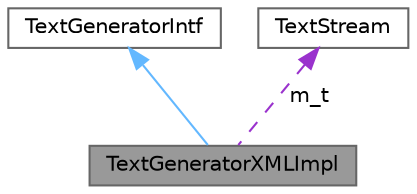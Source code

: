 digraph "TextGeneratorXMLImpl"
{
 // INTERACTIVE_SVG=YES
 // LATEX_PDF_SIZE
  bgcolor="transparent";
  edge [fontname=Helvetica,fontsize=10,labelfontname=Helvetica,labelfontsize=10];
  node [fontname=Helvetica,fontsize=10,shape=box,height=0.2,width=0.4];
  Node1 [label="TextGeneratorXMLImpl",height=0.2,width=0.4,color="gray40", fillcolor="grey60", style="filled", fontcolor="black",tooltip="Implements TextGeneratorIntf for an XML stream."];
  Node2 -> Node1 [dir="back",color="steelblue1",style="solid"];
  Node2 [label="TextGeneratorIntf",height=0.2,width=0.4,color="gray40", fillcolor="white", style="filled",URL="$d0/dcf/class_text_generator_intf.html",tooltip="Abstract interface for a hyperlinked text fragment."];
  Node3 -> Node1 [dir="back",color="darkorchid3",style="dashed",label=" m_t" ];
  Node3 [label="TextStream",height=0.2,width=0.4,color="gray40", fillcolor="white", style="filled",URL="$d3/d30/class_text_stream.html",tooltip="Text streaming class that buffers data."];
}
